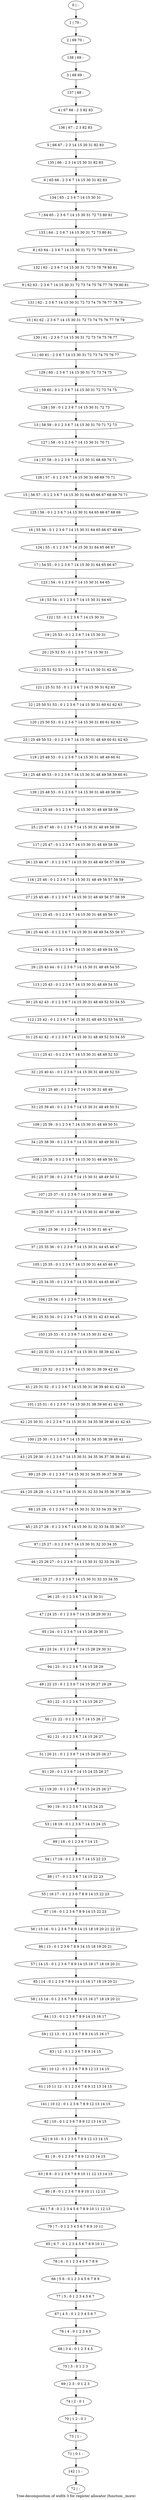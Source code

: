 digraph G {
graph [label="Tree-decomposition of width 3 for register allocator (function _more)"]
0[label="0 | : "];
1[label="1 | 70 : "];
2[label="2 | 69 70 : "];
3[label="3 | 68 69 : "];
4[label="4 | 67 68 : 2 3 82 83 "];
5[label="5 | 66 67 : 2 3 14 15 30 31 82 83 "];
6[label="6 | 65 66 : 2 3 6 7 14 15 30 31 82 83 "];
7[label="7 | 64 65 : 2 3 6 7 14 15 30 31 72 73 80 81 "];
8[label="8 | 63 64 : 2 3 6 7 14 15 30 31 72 73 78 79 80 81 "];
9[label="9 | 62 63 : 2 3 6 7 14 15 30 31 72 73 74 75 76 77 78 79 80 81 "];
10[label="10 | 61 62 : 2 3 6 7 14 15 30 31 72 73 74 75 76 77 78 79 "];
11[label="11 | 60 61 : 2 3 6 7 14 15 30 31 72 73 74 75 76 77 "];
12[label="12 | 59 60 : 0 1 2 3 6 7 14 15 30 31 72 73 74 75 "];
13[label="13 | 58 59 : 0 1 2 3 6 7 14 15 30 31 70 71 72 73 "];
14[label="14 | 57 58 : 0 1 2 3 6 7 14 15 30 31 68 69 70 71 "];
15[label="15 | 56 57 : 0 1 2 3 6 7 14 15 30 31 64 65 66 67 68 69 70 71 "];
16[label="16 | 55 56 : 0 1 2 3 6 7 14 15 30 31 64 65 66 67 68 69 "];
17[label="17 | 54 55 : 0 1 2 3 6 7 14 15 30 31 64 65 66 67 "];
18[label="18 | 53 54 : 0 1 2 3 6 7 14 15 30 31 64 65 "];
19[label="19 | 25 53 : 0 1 2 3 6 7 14 15 30 31 "];
20[label="20 | 25 52 53 : 0 1 2 3 6 7 14 15 30 31 "];
21[label="21 | 25 51 52 53 : 0 1 2 3 6 7 14 15 30 31 62 63 "];
22[label="22 | 25 50 51 53 : 0 1 2 3 6 7 14 15 30 31 60 61 62 63 "];
23[label="23 | 25 49 50 53 : 0 1 2 3 6 7 14 15 30 31 48 49 60 61 62 63 "];
24[label="24 | 25 48 49 53 : 0 1 2 3 6 7 14 15 30 31 48 49 58 59 60 61 "];
25[label="25 | 25 47 48 : 0 1 2 3 6 7 14 15 30 31 48 49 58 59 "];
26[label="26 | 25 46 47 : 0 1 2 3 6 7 14 15 30 31 48 49 56 57 58 59 "];
27[label="27 | 25 45 46 : 0 1 2 3 6 7 14 15 30 31 48 49 56 57 58 59 "];
28[label="28 | 25 44 45 : 0 1 2 3 6 7 14 15 30 31 48 49 54 55 56 57 "];
29[label="29 | 25 43 44 : 0 1 2 3 6 7 14 15 30 31 48 49 54 55 "];
30[label="30 | 25 42 43 : 0 1 2 3 6 7 14 15 30 31 48 49 52 53 54 55 "];
31[label="31 | 25 41 42 : 0 1 2 3 6 7 14 15 30 31 48 49 52 53 54 55 "];
32[label="32 | 25 40 41 : 0 1 2 3 6 7 14 15 30 31 48 49 52 53 "];
33[label="33 | 25 39 40 : 0 1 2 3 6 7 14 15 30 31 48 49 50 51 "];
34[label="34 | 25 38 39 : 0 1 2 3 6 7 14 15 30 31 48 49 50 51 "];
35[label="35 | 25 37 38 : 0 1 2 3 6 7 14 15 30 31 48 49 50 51 "];
36[label="36 | 25 36 37 : 0 1 2 3 6 7 14 15 30 31 46 47 48 49 "];
37[label="37 | 25 35 36 : 0 1 2 3 6 7 14 15 30 31 44 45 46 47 "];
38[label="38 | 25 34 35 : 0 1 2 3 6 7 14 15 30 31 44 45 46 47 "];
39[label="39 | 25 33 34 : 0 1 2 3 6 7 14 15 30 31 42 43 44 45 "];
40[label="40 | 25 32 33 : 0 1 2 3 6 7 14 15 30 31 38 39 42 43 "];
41[label="41 | 25 31 32 : 0 1 2 3 6 7 14 15 30 31 38 39 40 41 42 43 "];
42[label="42 | 25 30 31 : 0 1 2 3 6 7 14 15 30 31 34 35 38 39 40 41 42 43 "];
43[label="43 | 25 29 30 : 0 1 2 3 6 7 14 15 30 31 34 35 36 37 38 39 40 41 "];
44[label="44 | 25 28 29 : 0 1 2 3 6 7 14 15 30 31 32 33 34 35 36 37 38 39 "];
45[label="45 | 25 27 28 : 0 1 2 3 6 7 14 15 30 31 32 33 34 35 36 37 "];
46[label="46 | 25 26 27 : 0 1 2 3 6 7 14 15 30 31 32 33 34 35 "];
47[label="47 | 24 25 : 0 1 2 3 6 7 14 15 28 29 30 31 "];
48[label="48 | 23 24 : 0 1 2 3 6 7 14 15 28 29 30 31 "];
49[label="49 | 22 23 : 0 1 2 3 6 7 14 15 26 27 28 29 "];
50[label="50 | 21 22 : 0 1 2 3 6 7 14 15 26 27 "];
51[label="51 | 20 21 : 0 1 2 3 6 7 14 15 24 25 26 27 "];
52[label="52 | 19 20 : 0 1 2 3 6 7 14 15 24 25 26 27 "];
53[label="53 | 18 19 : 0 1 2 3 6 7 14 15 24 25 "];
54[label="54 | 17 18 : 0 1 2 3 6 7 14 15 22 23 "];
55[label="55 | 16 17 : 0 1 2 3 6 7 8 9 14 15 22 23 "];
56[label="56 | 15 16 : 0 1 2 3 6 7 8 9 14 15 18 19 20 21 22 23 "];
57[label="57 | 14 15 : 0 1 2 3 6 7 8 9 14 15 16 17 18 19 20 21 "];
58[label="58 | 13 14 : 0 1 2 3 6 7 8 9 14 15 16 17 18 19 20 21 "];
59[label="59 | 12 13 : 0 1 2 3 6 7 8 9 14 15 16 17 "];
60[label="60 | 10 12 : 0 1 2 3 6 7 8 9 12 13 14 15 "];
61[label="61 | 10 11 12 : 0 1 2 3 6 7 8 9 12 13 14 15 "];
62[label="62 | 9 10 : 0 1 2 3 6 7 8 9 12 13 14 15 "];
63[label="63 | 8 9 : 0 1 2 3 6 7 8 9 10 11 12 13 14 15 "];
64[label="64 | 7 8 : 0 1 2 3 4 5 6 7 8 9 10 11 12 13 "];
65[label="65 | 6 7 : 0 1 2 3 4 5 6 7 8 9 10 11 "];
66[label="66 | 5 6 : 0 1 2 3 4 5 6 7 8 9 "];
67[label="67 | 4 5 : 0 1 2 3 4 5 6 7 "];
68[label="68 | 3 4 : 0 1 2 3 4 5 "];
69[label="69 | 2 3 : 0 1 2 3 "];
70[label="70 | 1 2 : 0 1 "];
71[label="71 | 0 1 : "];
72[label="72 | : "];
73[label="73 | 1 : "];
74[label="74 | 2 : 0 1 "];
75[label="75 | 3 : 0 1 2 3 "];
76[label="76 | 4 : 0 1 2 3 4 5 "];
77[label="77 | 5 : 0 1 2 3 4 5 6 7 "];
78[label="78 | 6 : 0 1 2 3 4 5 6 7 8 9 "];
79[label="79 | 7 : 0 1 2 3 4 5 6 7 8 9 10 11 "];
80[label="80 | 8 : 0 1 2 3 6 7 8 9 10 11 12 13 "];
81[label="81 | 9 : 0 1 2 3 6 7 8 9 12 13 14 15 "];
82[label="82 | 10 : 0 1 2 3 6 7 8 9 12 13 14 15 "];
83[label="83 | 12 : 0 1 2 3 6 7 8 9 14 15 "];
84[label="84 | 13 : 0 1 2 3 6 7 8 9 14 15 16 17 "];
85[label="85 | 14 : 0 1 2 3 6 7 8 9 14 15 16 17 18 19 20 21 "];
86[label="86 | 15 : 0 1 2 3 6 7 8 9 14 15 18 19 20 21 "];
87[label="87 | 16 : 0 1 2 3 6 7 8 9 14 15 22 23 "];
88[label="88 | 17 : 0 1 2 3 6 7 14 15 22 23 "];
89[label="89 | 18 : 0 1 2 3 6 7 14 15 "];
90[label="90 | 19 : 0 1 2 3 6 7 14 15 24 25 "];
91[label="91 | 20 : 0 1 2 3 6 7 14 15 24 25 26 27 "];
92[label="92 | 21 : 0 1 2 3 6 7 14 15 26 27 "];
93[label="93 | 22 : 0 1 2 3 6 7 14 15 26 27 "];
94[label="94 | 23 : 0 1 2 3 6 7 14 15 28 29 "];
95[label="95 | 24 : 0 1 2 3 6 7 14 15 28 29 30 31 "];
96[label="96 | 25 : 0 1 2 3 6 7 14 15 30 31 "];
97[label="97 | 25 27 : 0 1 2 3 6 7 14 15 30 31 32 33 34 35 "];
98[label="98 | 25 28 : 0 1 2 3 6 7 14 15 30 31 32 33 34 35 36 37 "];
99[label="99 | 25 29 : 0 1 2 3 6 7 14 15 30 31 34 35 36 37 38 39 "];
100[label="100 | 25 30 : 0 1 2 3 6 7 14 15 30 31 34 35 38 39 40 41 "];
101[label="101 | 25 31 : 0 1 2 3 6 7 14 15 30 31 38 39 40 41 42 43 "];
102[label="102 | 25 32 : 0 1 2 3 6 7 14 15 30 31 38 39 42 43 "];
103[label="103 | 25 33 : 0 1 2 3 6 7 14 15 30 31 42 43 "];
104[label="104 | 25 34 : 0 1 2 3 6 7 14 15 30 31 44 45 "];
105[label="105 | 25 35 : 0 1 2 3 6 7 14 15 30 31 44 45 46 47 "];
106[label="106 | 25 36 : 0 1 2 3 6 7 14 15 30 31 46 47 "];
107[label="107 | 25 37 : 0 1 2 3 6 7 14 15 30 31 48 49 "];
108[label="108 | 25 38 : 0 1 2 3 6 7 14 15 30 31 48 49 50 51 "];
109[label="109 | 25 39 : 0 1 2 3 6 7 14 15 30 31 48 49 50 51 "];
110[label="110 | 25 40 : 0 1 2 3 6 7 14 15 30 31 48 49 "];
111[label="111 | 25 41 : 0 1 2 3 6 7 14 15 30 31 48 49 52 53 "];
112[label="112 | 25 42 : 0 1 2 3 6 7 14 15 30 31 48 49 52 53 54 55 "];
113[label="113 | 25 43 : 0 1 2 3 6 7 14 15 30 31 48 49 54 55 "];
114[label="114 | 25 44 : 0 1 2 3 6 7 14 15 30 31 48 49 54 55 "];
115[label="115 | 25 45 : 0 1 2 3 6 7 14 15 30 31 48 49 56 57 "];
116[label="116 | 25 46 : 0 1 2 3 6 7 14 15 30 31 48 49 56 57 58 59 "];
117[label="117 | 25 47 : 0 1 2 3 6 7 14 15 30 31 48 49 58 59 "];
118[label="118 | 25 48 : 0 1 2 3 6 7 14 15 30 31 48 49 58 59 "];
119[label="119 | 25 49 53 : 0 1 2 3 6 7 14 15 30 31 48 49 60 61 "];
120[label="120 | 25 50 53 : 0 1 2 3 6 7 14 15 30 31 60 61 62 63 "];
121[label="121 | 25 51 53 : 0 1 2 3 6 7 14 15 30 31 62 63 "];
122[label="122 | 53 : 0 1 2 3 6 7 14 15 30 31 "];
123[label="123 | 54 : 0 1 2 3 6 7 14 15 30 31 64 65 "];
124[label="124 | 55 : 0 1 2 3 6 7 14 15 30 31 64 65 66 67 "];
125[label="125 | 56 : 0 1 2 3 6 7 14 15 30 31 64 65 66 67 68 69 "];
126[label="126 | 57 : 0 1 2 3 6 7 14 15 30 31 68 69 70 71 "];
127[label="127 | 58 : 0 1 2 3 6 7 14 15 30 31 70 71 "];
128[label="128 | 59 : 0 1 2 3 6 7 14 15 30 31 72 73 "];
129[label="129 | 60 : 2 3 6 7 14 15 30 31 72 73 74 75 "];
130[label="130 | 61 : 2 3 6 7 14 15 30 31 72 73 74 75 76 77 "];
131[label="131 | 62 : 2 3 6 7 14 15 30 31 72 73 74 75 76 77 78 79 "];
132[label="132 | 63 : 2 3 6 7 14 15 30 31 72 73 78 79 80 81 "];
133[label="133 | 64 : 2 3 6 7 14 15 30 31 72 73 80 81 "];
134[label="134 | 65 : 2 3 6 7 14 15 30 31 "];
135[label="135 | 66 : 2 3 14 15 30 31 82 83 "];
136[label="136 | 67 : 2 3 82 83 "];
137[label="137 | 68 : "];
138[label="138 | 69 : "];
139[label="139 | 25 48 53 : 0 1 2 3 6 7 14 15 30 31 48 49 58 59 "];
140[label="140 | 25 27 : 0 1 2 3 6 7 14 15 30 31 32 33 34 35 "];
141[label="141 | 10 12 : 0 1 2 3 6 7 8 9 12 13 14 15 "];
142[label="142 | 1 : "];
0->1 ;
1->2 ;
19->20 ;
20->21 ;
60->61 ;
73->71 ;
70->73 ;
74->70 ;
69->74 ;
75->69 ;
68->75 ;
76->68 ;
67->76 ;
77->67 ;
66->77 ;
78->66 ;
65->78 ;
79->65 ;
64->79 ;
80->64 ;
63->80 ;
81->63 ;
62->81 ;
82->62 ;
83->60 ;
59->83 ;
84->59 ;
58->84 ;
85->58 ;
57->85 ;
86->57 ;
56->86 ;
87->56 ;
55->87 ;
88->55 ;
54->88 ;
89->54 ;
53->89 ;
90->53 ;
52->90 ;
91->52 ;
51->91 ;
92->51 ;
50->92 ;
93->50 ;
49->93 ;
94->49 ;
48->94 ;
95->48 ;
47->95 ;
96->47 ;
97->46 ;
45->97 ;
98->45 ;
44->98 ;
99->44 ;
43->99 ;
100->43 ;
42->100 ;
101->42 ;
41->101 ;
102->41 ;
40->102 ;
103->40 ;
39->103 ;
104->39 ;
38->104 ;
105->38 ;
37->105 ;
106->37 ;
36->106 ;
107->36 ;
35->107 ;
108->35 ;
34->108 ;
109->34 ;
33->109 ;
110->33 ;
32->110 ;
111->32 ;
31->111 ;
112->31 ;
30->112 ;
113->30 ;
29->113 ;
114->29 ;
28->114 ;
115->28 ;
27->115 ;
116->27 ;
26->116 ;
117->26 ;
25->117 ;
118->25 ;
119->24 ;
23->119 ;
120->23 ;
22->120 ;
121->22 ;
21->121 ;
122->19 ;
18->122 ;
123->18 ;
17->123 ;
124->17 ;
16->124 ;
125->16 ;
15->125 ;
126->15 ;
14->126 ;
127->14 ;
13->127 ;
128->13 ;
12->128 ;
129->12 ;
11->129 ;
130->11 ;
10->130 ;
131->10 ;
9->131 ;
132->9 ;
8->132 ;
133->8 ;
7->133 ;
134->7 ;
6->134 ;
135->6 ;
5->135 ;
136->5 ;
4->136 ;
137->4 ;
3->137 ;
138->3 ;
2->138 ;
139->118 ;
24->139 ;
140->96 ;
46->140 ;
141->82 ;
61->141 ;
142->72 ;
71->142 ;
}
